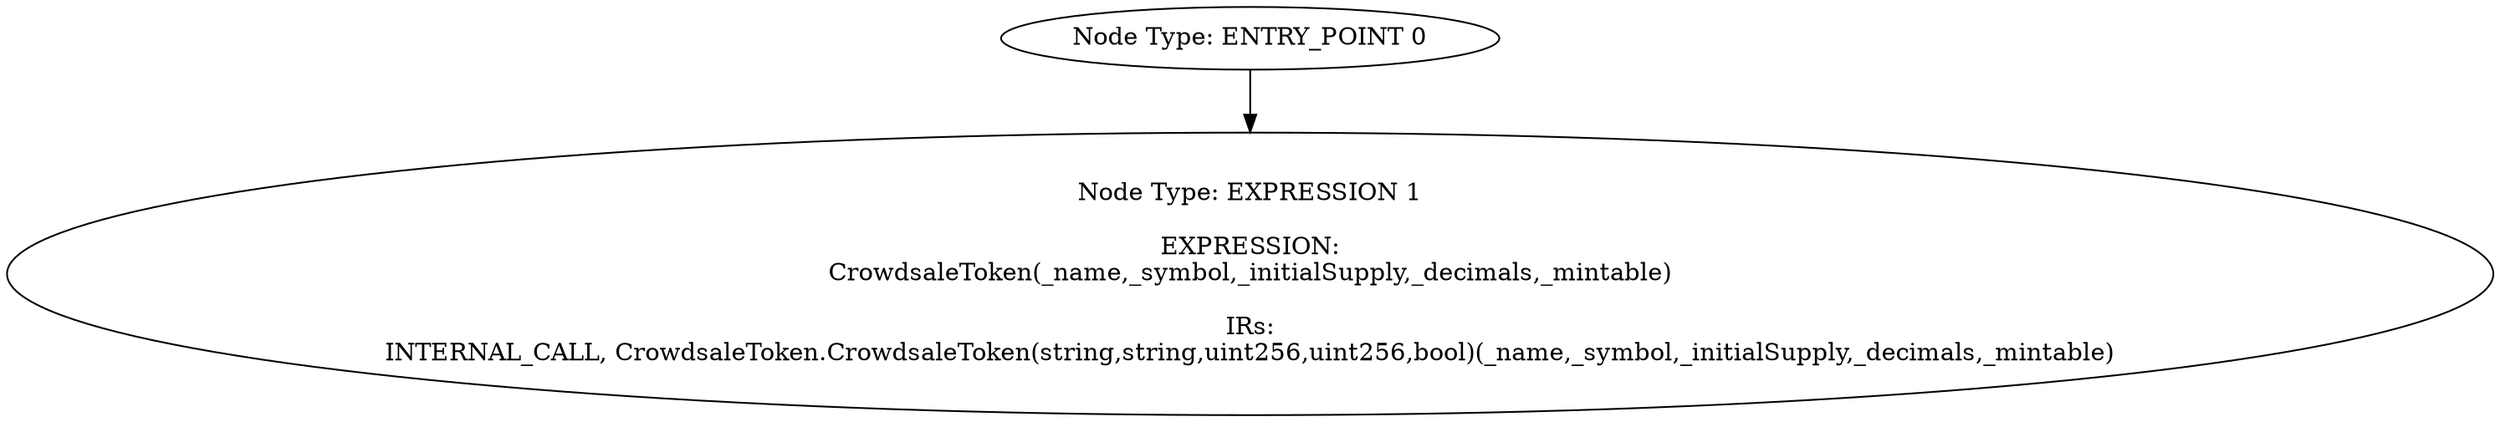 digraph{
0[label="Node Type: ENTRY_POINT 0
"];
0->1;
1[label="Node Type: EXPRESSION 1

EXPRESSION:
CrowdsaleToken(_name,_symbol,_initialSupply,_decimals,_mintable)

IRs:
INTERNAL_CALL, CrowdsaleToken.CrowdsaleToken(string,string,uint256,uint256,bool)(_name,_symbol,_initialSupply,_decimals,_mintable)"];
}
